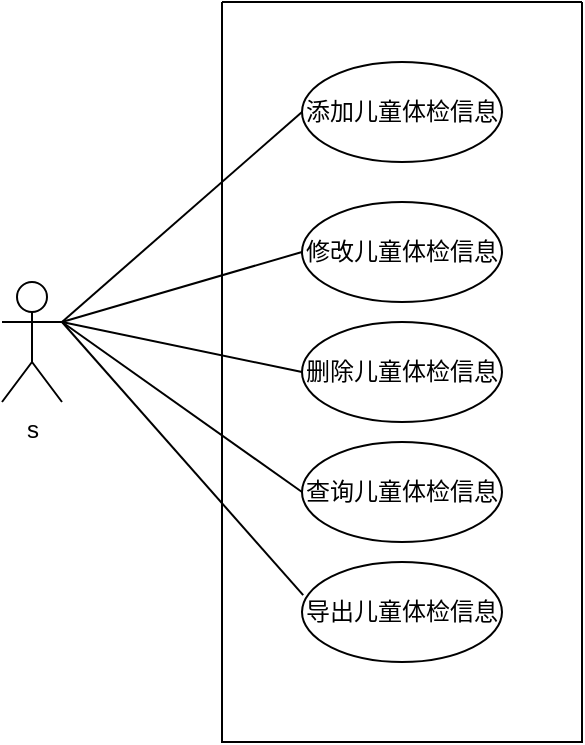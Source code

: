 <mxfile version="21.2.1" type="github">
  <diagram name="第 1 页" id="wkXV5QD_BnJz_Ed2y1v6">
    <mxGraphModel dx="993" dy="573" grid="0" gridSize="10" guides="1" tooltips="1" connect="1" arrows="1" fold="1" page="1" pageScale="1" pageWidth="827" pageHeight="1169" math="0" shadow="0">
      <root>
        <mxCell id="0" />
        <mxCell id="1" parent="0" />
        <mxCell id="qwOGyhaVCrqIREHnd6b1-1" value="s" style="shape=umlActor;verticalLabelPosition=bottom;verticalAlign=top;html=1;outlineConnect=0;" parent="1" vertex="1">
          <mxGeometry x="130" y="310" width="30" height="60" as="geometry" />
        </mxCell>
        <mxCell id="qwOGyhaVCrqIREHnd6b1-2" value="添加儿童体检信息" style="ellipse;whiteSpace=wrap;html=1;" parent="1" vertex="1">
          <mxGeometry x="280" y="200" width="100" height="50" as="geometry" />
        </mxCell>
        <mxCell id="qwOGyhaVCrqIREHnd6b1-3" value="修改儿童体检信息" style="ellipse;whiteSpace=wrap;html=1;" parent="1" vertex="1">
          <mxGeometry x="280" y="270" width="100" height="50" as="geometry" />
        </mxCell>
        <mxCell id="qwOGyhaVCrqIREHnd6b1-4" value="删除儿童体检信息" style="ellipse;whiteSpace=wrap;html=1;" parent="1" vertex="1">
          <mxGeometry x="280" y="330" width="100" height="50" as="geometry" />
        </mxCell>
        <mxCell id="qwOGyhaVCrqIREHnd6b1-5" value="查询儿童体检信息" style="ellipse;whiteSpace=wrap;html=1;" parent="1" vertex="1">
          <mxGeometry x="280" y="390" width="100" height="50" as="geometry" />
        </mxCell>
        <mxCell id="qwOGyhaVCrqIREHnd6b1-6" value="导出儿童体检信息" style="ellipse;whiteSpace=wrap;html=1;" parent="1" vertex="1">
          <mxGeometry x="280" y="450" width="100" height="50" as="geometry" />
        </mxCell>
        <mxCell id="qwOGyhaVCrqIREHnd6b1-9" value="" style="swimlane;startSize=0;" parent="1" vertex="1">
          <mxGeometry x="240" y="170" width="180" height="370" as="geometry" />
        </mxCell>
        <mxCell id="qwOGyhaVCrqIREHnd6b1-12" value="" style="endArrow=none;html=1;rounded=0;entryX=0.006;entryY=0.332;entryDx=0;entryDy=0;entryPerimeter=0;" parent="1" target="qwOGyhaVCrqIREHnd6b1-6" edge="1">
          <mxGeometry width="50" height="50" relative="1" as="geometry">
            <mxPoint x="160" y="330" as="sourcePoint" />
            <mxPoint x="120" y="210" as="targetPoint" />
          </mxGeometry>
        </mxCell>
        <mxCell id="qwOGyhaVCrqIREHnd6b1-13" value="" style="endArrow=none;html=1;rounded=0;entryX=0;entryY=0.5;entryDx=0;entryDy=0;" parent="1" target="qwOGyhaVCrqIREHnd6b1-5" edge="1">
          <mxGeometry width="50" height="50" relative="1" as="geometry">
            <mxPoint x="160" y="330" as="sourcePoint" />
            <mxPoint x="130" y="220" as="targetPoint" />
          </mxGeometry>
        </mxCell>
        <mxCell id="qwOGyhaVCrqIREHnd6b1-14" value="" style="endArrow=none;html=1;rounded=0;entryX=0;entryY=0.5;entryDx=0;entryDy=0;exitX=1;exitY=0.333;exitDx=0;exitDy=0;exitPerimeter=0;" parent="1" source="qwOGyhaVCrqIREHnd6b1-1" target="qwOGyhaVCrqIREHnd6b1-4" edge="1">
          <mxGeometry width="50" height="50" relative="1" as="geometry">
            <mxPoint x="90" y="280" as="sourcePoint" />
            <mxPoint x="140" y="230" as="targetPoint" />
          </mxGeometry>
        </mxCell>
        <mxCell id="qwOGyhaVCrqIREHnd6b1-15" value="" style="endArrow=none;html=1;rounded=0;entryX=0;entryY=0.5;entryDx=0;entryDy=0;" parent="1" target="qwOGyhaVCrqIREHnd6b1-3" edge="1">
          <mxGeometry width="50" height="50" relative="1" as="geometry">
            <mxPoint x="160" y="330" as="sourcePoint" />
            <mxPoint x="150" y="240" as="targetPoint" />
          </mxGeometry>
        </mxCell>
        <mxCell id="qwOGyhaVCrqIREHnd6b1-16" value="" style="endArrow=none;html=1;rounded=0;entryX=0;entryY=0.5;entryDx=0;entryDy=0;exitX=1;exitY=0.333;exitDx=0;exitDy=0;exitPerimeter=0;" parent="1" source="qwOGyhaVCrqIREHnd6b1-1" target="qwOGyhaVCrqIREHnd6b1-2" edge="1">
          <mxGeometry width="50" height="50" relative="1" as="geometry">
            <mxPoint x="110" y="300" as="sourcePoint" />
            <mxPoint x="160" y="250" as="targetPoint" />
          </mxGeometry>
        </mxCell>
      </root>
    </mxGraphModel>
  </diagram>
</mxfile>
